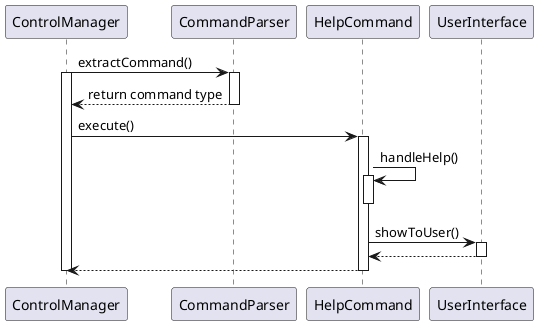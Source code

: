 @startuml
ControlManager -> CommandParser: extractCommand()
activate ControlManager
activate CommandParser
CommandParser --> ControlManager: return command type
deactivate CommandParser

ControlManager -> HelpCommand: execute()
activate HelpCommand
HelpCommand -> HelpCommand: handleHelp()
activate HelpCommand
deactivate HelpCommand

HelpCommand -> UserInterface: showToUser()
activate UserInterface
UserInterface --> HelpCommand
deactivate UserInterface
HelpCommand --> ControlManager

deactivate ControlManager
deactivate HelpCommand

@enduml